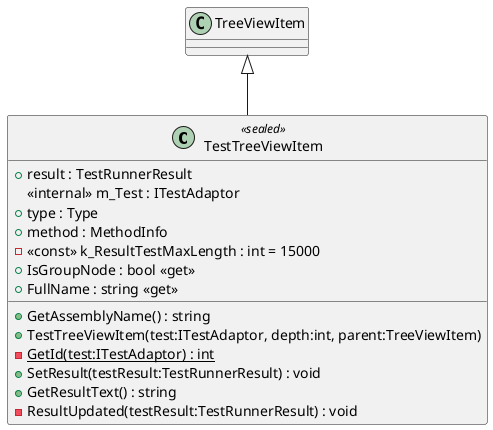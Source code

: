 @startuml
class TestTreeViewItem <<sealed>> {
    + result : TestRunnerResult
    <<internal>> m_Test : ITestAdaptor
    + type : Type
    + method : MethodInfo
    - <<const>> k_ResultTestMaxLength : int = 15000
    + IsGroupNode : bool <<get>>
    + FullName : string <<get>>
    + GetAssemblyName() : string
    + TestTreeViewItem(test:ITestAdaptor, depth:int, parent:TreeViewItem)
    - {static} GetId(test:ITestAdaptor) : int
    + SetResult(testResult:TestRunnerResult) : void
    + GetResultText() : string
    - ResultUpdated(testResult:TestRunnerResult) : void
}
TreeViewItem <|-- TestTreeViewItem
@enduml
